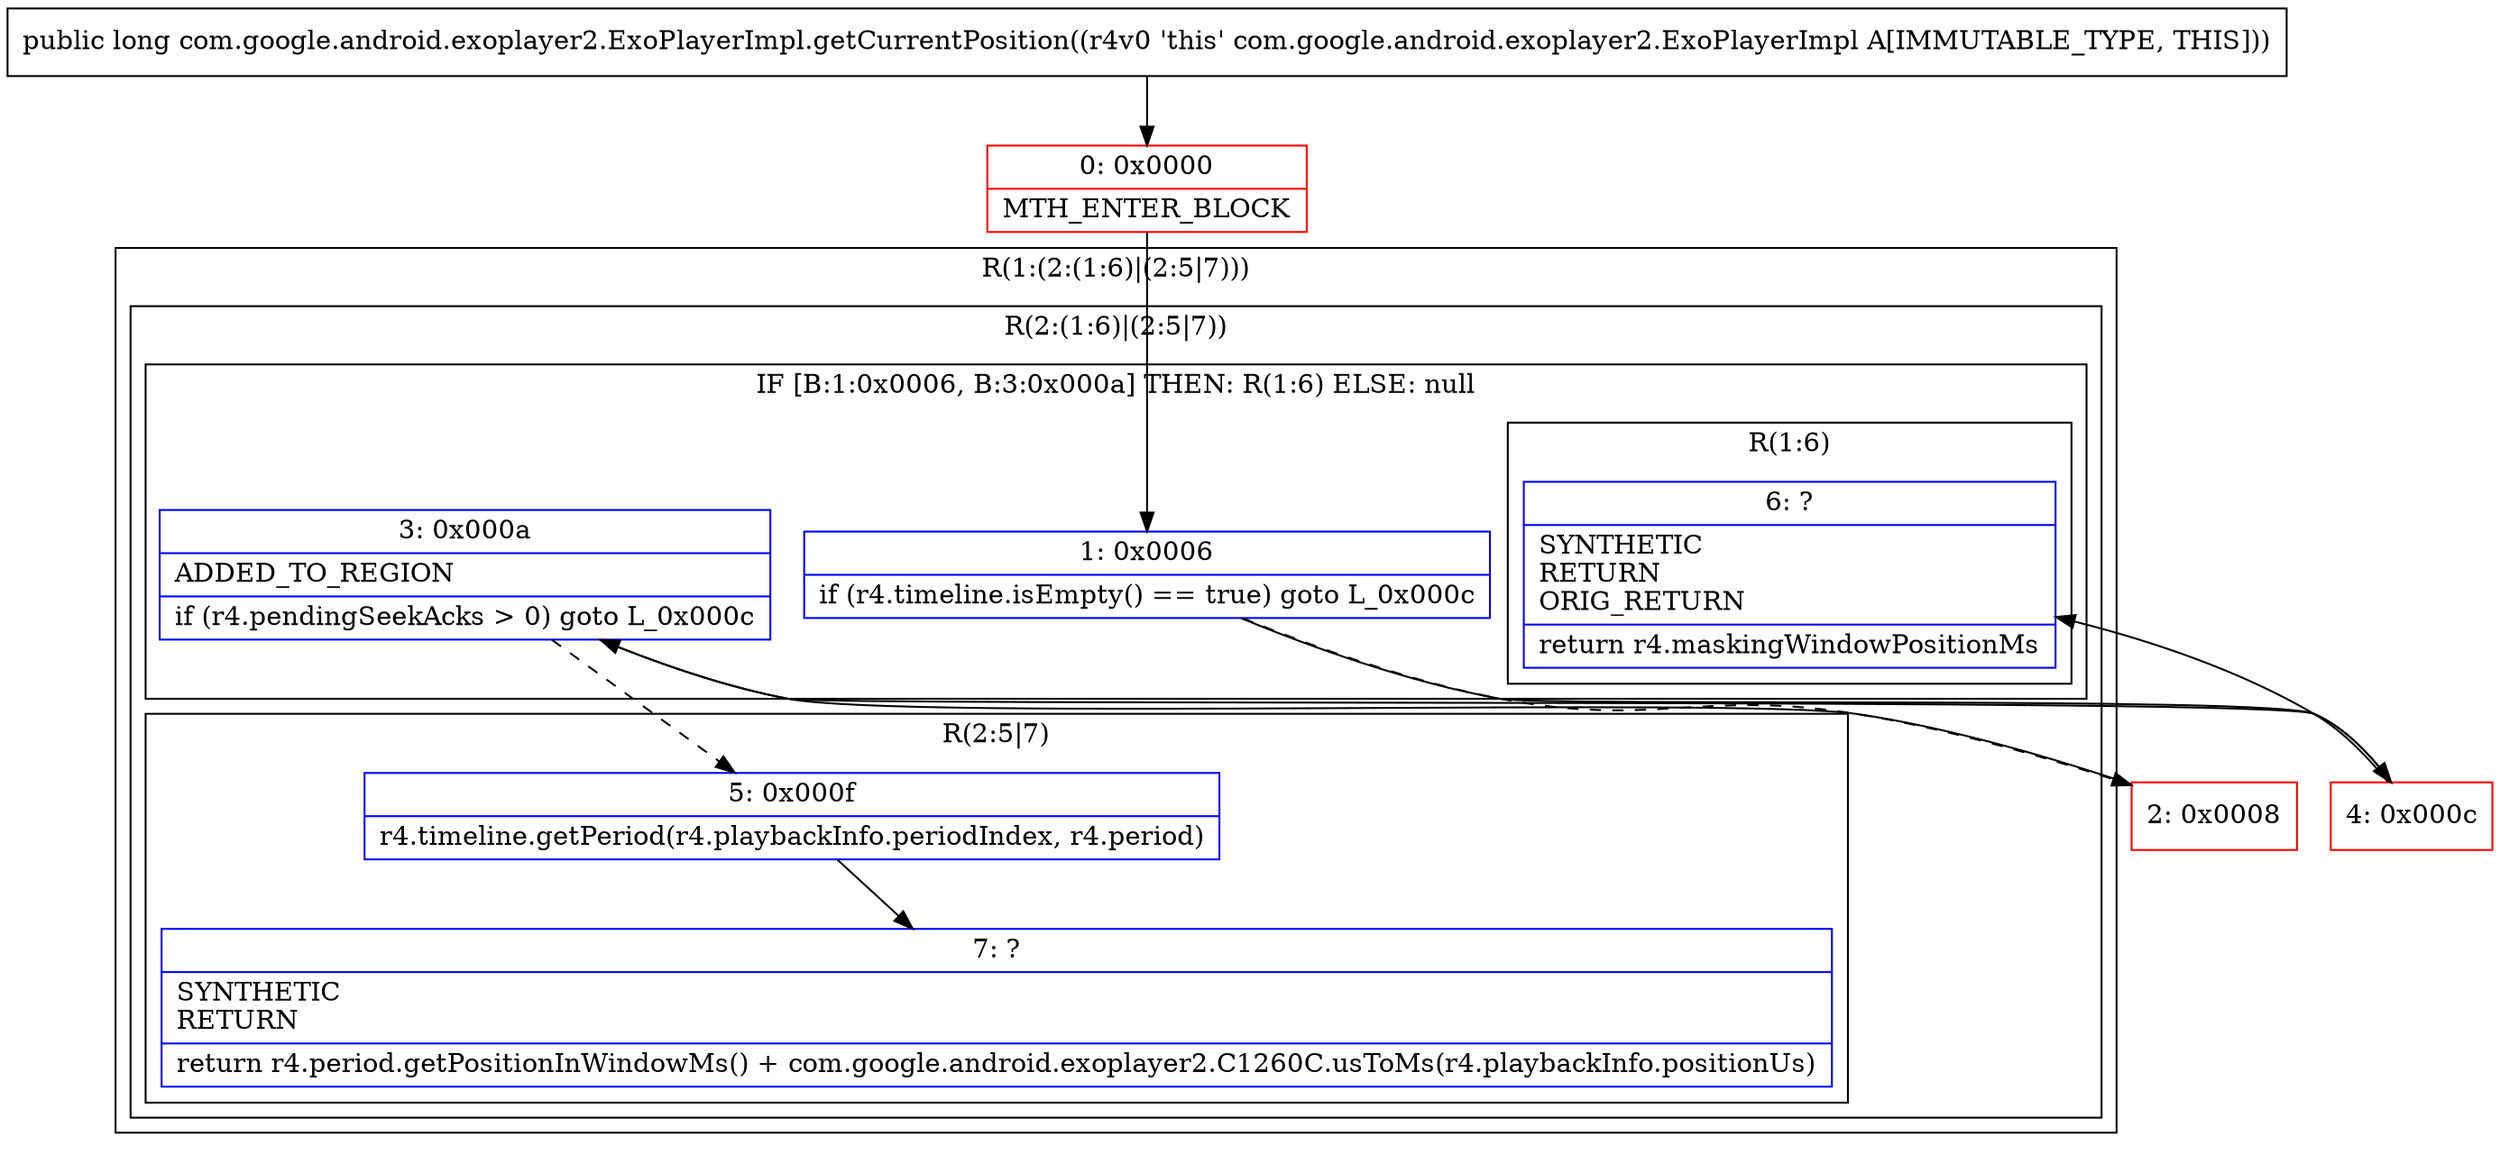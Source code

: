 digraph "CFG forcom.google.android.exoplayer2.ExoPlayerImpl.getCurrentPosition()J" {
subgraph cluster_Region_223772734 {
label = "R(1:(2:(1:6)|(2:5|7)))";
node [shape=record,color=blue];
subgraph cluster_Region_94653574 {
label = "R(2:(1:6)|(2:5|7))";
node [shape=record,color=blue];
subgraph cluster_IfRegion_1527630894 {
label = "IF [B:1:0x0006, B:3:0x000a] THEN: R(1:6) ELSE: null";
node [shape=record,color=blue];
Node_1 [shape=record,label="{1\:\ 0x0006|if (r4.timeline.isEmpty() == true) goto L_0x000c\l}"];
Node_3 [shape=record,label="{3\:\ 0x000a|ADDED_TO_REGION\l|if (r4.pendingSeekAcks \> 0) goto L_0x000c\l}"];
subgraph cluster_Region_1553602446 {
label = "R(1:6)";
node [shape=record,color=blue];
Node_6 [shape=record,label="{6\:\ ?|SYNTHETIC\lRETURN\lORIG_RETURN\l|return r4.maskingWindowPositionMs\l}"];
}
}
subgraph cluster_Region_1710500691 {
label = "R(2:5|7)";
node [shape=record,color=blue];
Node_5 [shape=record,label="{5\:\ 0x000f|r4.timeline.getPeriod(r4.playbackInfo.periodIndex, r4.period)\l}"];
Node_7 [shape=record,label="{7\:\ ?|SYNTHETIC\lRETURN\l|return r4.period.getPositionInWindowMs() + com.google.android.exoplayer2.C1260C.usToMs(r4.playbackInfo.positionUs)\l}"];
}
}
}
Node_0 [shape=record,color=red,label="{0\:\ 0x0000|MTH_ENTER_BLOCK\l}"];
Node_2 [shape=record,color=red,label="{2\:\ 0x0008}"];
Node_4 [shape=record,color=red,label="{4\:\ 0x000c}"];
MethodNode[shape=record,label="{public long com.google.android.exoplayer2.ExoPlayerImpl.getCurrentPosition((r4v0 'this' com.google.android.exoplayer2.ExoPlayerImpl A[IMMUTABLE_TYPE, THIS])) }"];
MethodNode -> Node_0;
Node_1 -> Node_2[style=dashed];
Node_1 -> Node_4;
Node_3 -> Node_4;
Node_3 -> Node_5[style=dashed];
Node_5 -> Node_7;
Node_0 -> Node_1;
Node_2 -> Node_3;
Node_4 -> Node_6;
}

